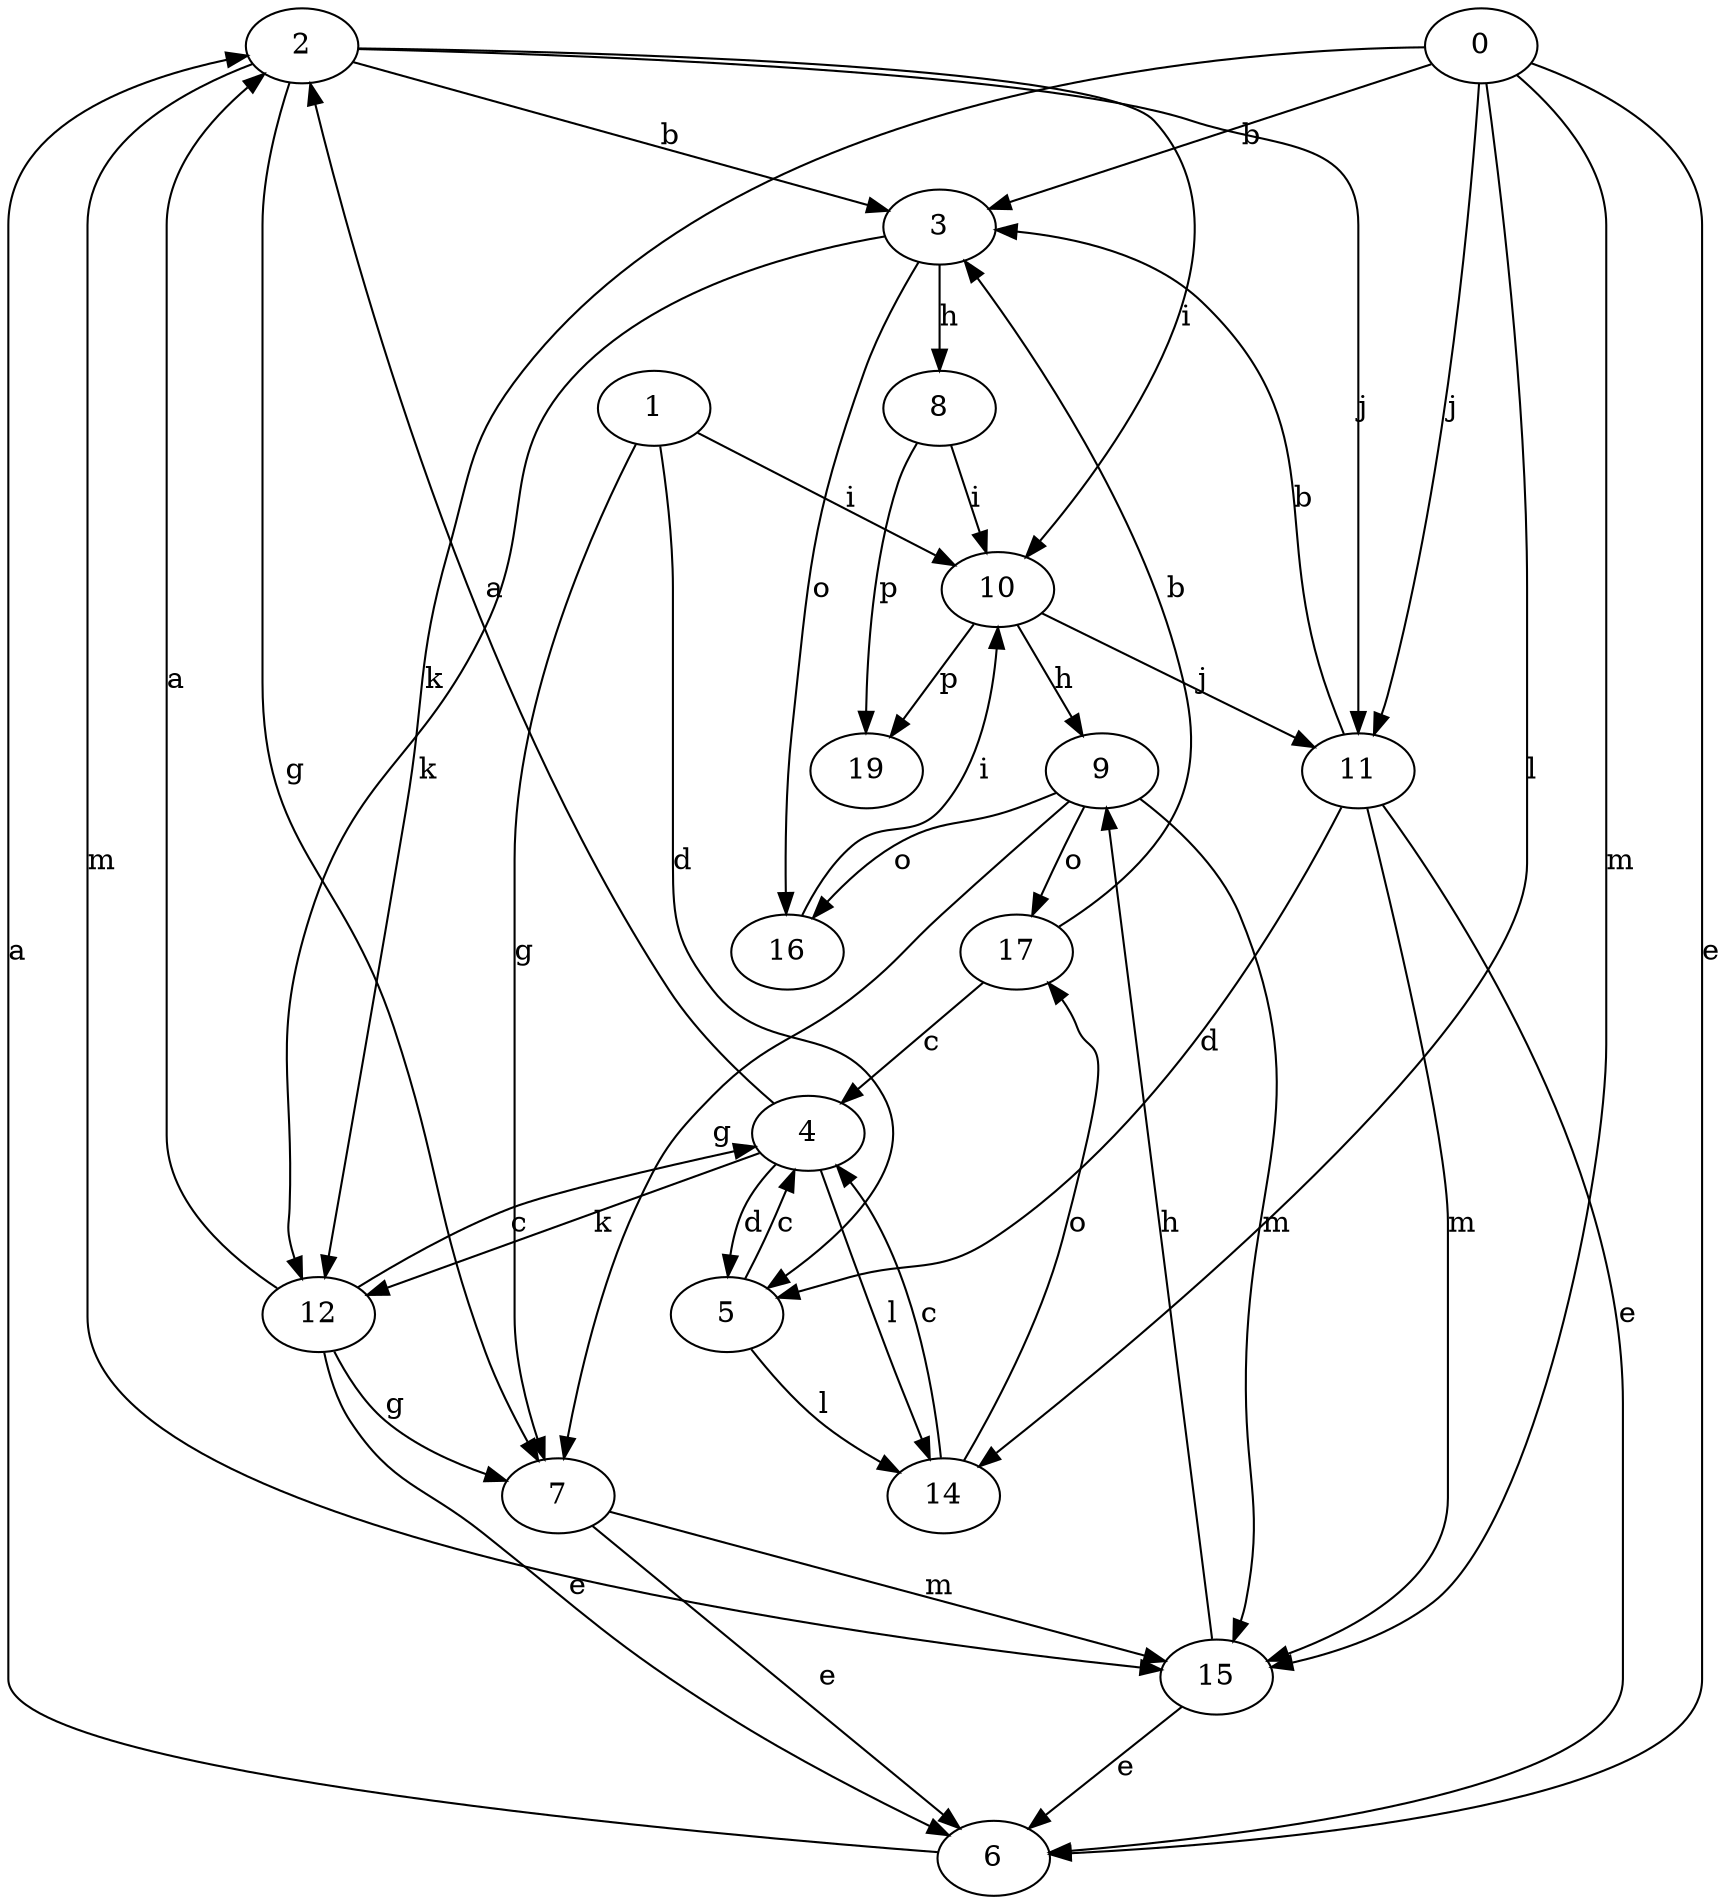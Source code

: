 strict digraph  {
2;
3;
4;
5;
6;
7;
8;
0;
9;
10;
11;
1;
12;
14;
15;
16;
17;
19;
2 -> 3  [label=b];
2 -> 7  [label=g];
2 -> 10  [label=i];
2 -> 11  [label=j];
2 -> 15  [label=m];
3 -> 8  [label=h];
3 -> 12  [label=k];
3 -> 16  [label=o];
4 -> 2  [label=a];
4 -> 5  [label=d];
4 -> 12  [label=k];
4 -> 14  [label=l];
5 -> 4  [label=c];
5 -> 14  [label=l];
6 -> 2  [label=a];
7 -> 6  [label=e];
7 -> 15  [label=m];
8 -> 10  [label=i];
8 -> 19  [label=p];
0 -> 3  [label=b];
0 -> 6  [label=e];
0 -> 11  [label=j];
0 -> 12  [label=k];
0 -> 14  [label=l];
0 -> 15  [label=m];
9 -> 7  [label=g];
9 -> 15  [label=m];
9 -> 16  [label=o];
9 -> 17  [label=o];
10 -> 9  [label=h];
10 -> 11  [label=j];
10 -> 19  [label=p];
11 -> 3  [label=b];
11 -> 5  [label=d];
11 -> 6  [label=e];
11 -> 15  [label=m];
1 -> 5  [label=d];
1 -> 7  [label=g];
1 -> 10  [label=i];
12 -> 2  [label=a];
12 -> 4  [label=c];
12 -> 6  [label=e];
12 -> 7  [label=g];
14 -> 4  [label=c];
14 -> 17  [label=o];
15 -> 6  [label=e];
15 -> 9  [label=h];
16 -> 10  [label=i];
17 -> 3  [label=b];
17 -> 4  [label=c];
}
